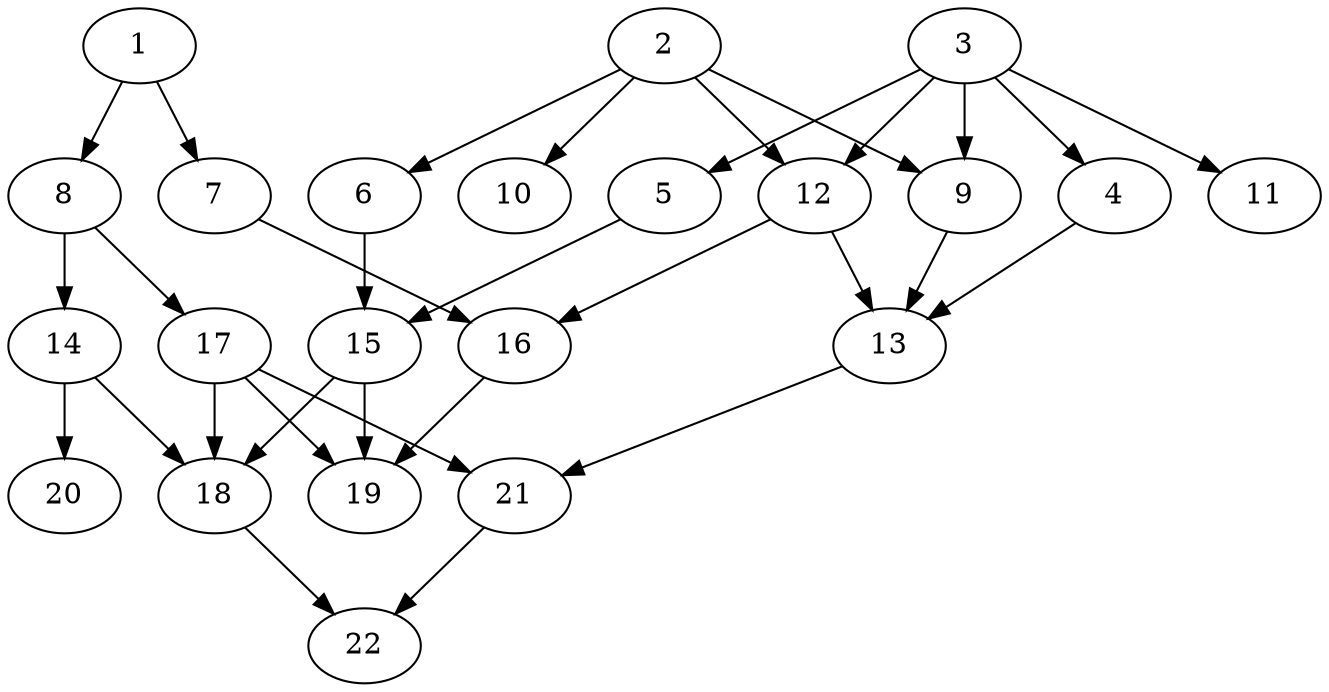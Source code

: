 // DAG (tier=2-normal, mode=data, n=22, ccr=0.421, fat=0.628, density=0.465, regular=0.445, jump=0.184, mindata=2097152, maxdata=16777216)
// DAG automatically generated by daggen at Sun Aug 24 16:33:34 2025
// /home/ermia/Project/Environments/daggen/bin/daggen --dot --ccr 0.421 --fat 0.628 --regular 0.445 --density 0.465 --jump 0.184 --mindata 2097152 --maxdata 16777216 -n 22 
digraph G {
  1 [size="212508804310027104", alpha="0.10", expect_size="106254402155013552"]
  1 -> 7 [size ="445682724896768"]
  1 -> 8 [size ="445682724896768"]
  2 [size="61466006971467431936", alpha="0.16", expect_size="30733003485733715968"]
  2 -> 6 [size ="124598645424128"]
  2 -> 9 [size ="124598645424128"]
  2 -> 10 [size ="124598645424128"]
  2 -> 12 [size ="124598645424128"]
  3 [size="1337624997841895680", alpha="0.12", expect_size="668812498920947840"]
  3 -> 4 [size ="672549230870528"]
  3 -> 5 [size ="672549230870528"]
  3 -> 9 [size ="672549230870528"]
  3 -> 11 [size ="672549230870528"]
  3 -> 12 [size ="672549230870528"]
  4 [size="4708544931215198650368", alpha="0.02", expect_size="2354272465607599325184"]
  4 -> 13 [size ="2247403914657792"]
  5 [size="67785564092146504", alpha="0.06", expect_size="33892782046073252"]
  5 -> 15 [size ="1324176132538368"]
  6 [size="310188952930150208", alpha="0.02", expect_size="155094476465075104"]
  6 -> 15 [size ="141770167943168"]
  7 [size="724197201634734848", alpha="0.11", expect_size="362098600817367424"]
  7 -> 16 [size ="890984556658688"]
  8 [size="1252603839936611745792", alpha="0.19", expect_size="626301919968305872896"]
  8 -> 14 [size ="929606488031232"]
  8 -> 17 [size ="929606488031232"]
  9 [size="1282103890826437328896", alpha="0.14", expect_size="641051945413218664448"]
  9 -> 13 [size ="944145220763648"]
  10 [size="1161680939972620800", alpha="0.04", expect_size="580840469986310400"]
  11 [size="823626449985504896", alpha="0.16", expect_size="411813224992752448"]
  12 [size="1009360253856319012864", alpha="0.05", expect_size="504680126928159506432"]
  12 -> 13 [size ="804984379670528"]
  12 -> 16 [size ="804984379670528"]
  13 [size="749036240049260032", alpha="0.01", expect_size="374518120024630016"]
  13 -> 21 [size ="1899283267715072"]
  14 [size="2248107474600243232768", alpha="0.07", expect_size="1124053737300121616384"]
  14 -> 18 [size ="1372886707208192"]
  14 -> 20 [size ="1372886707208192"]
  15 [size="11960712698159748", alpha="0.19", expect_size="5980356349079874"]
  15 -> 18 [size ="431489728643072"]
  15 -> 19 [size ="431489728643072"]
  16 [size="3647120992606022008832", alpha="0.10", expect_size="1823560496303011004416"]
  16 -> 19 [size ="1895498453614592"]
  17 [size="1052115124151289088", alpha="0.05", expect_size="526057562075644544"]
  17 -> 18 [size ="777287377092608"]
  17 -> 19 [size ="777287377092608"]
  17 -> 21 [size ="777287377092608"]
  18 [size="44554254210703416", alpha="0.08", expect_size="22277127105351708"]
  18 -> 22 [size ="890984556658688"]
  19 [size="33143942239517460", alpha="0.07", expect_size="16571971119758730"]
  20 [size="7138026994814836", alpha="0.06", expect_size="3569013497407418"]
  21 [size="2498920697973245", alpha="0.18", expect_size="1249460348986622"]
  21 -> 22 [size ="131082141827072"]
  22 [size="16662861490861072", alpha="0.15", expect_size="8331430745430536"]
}